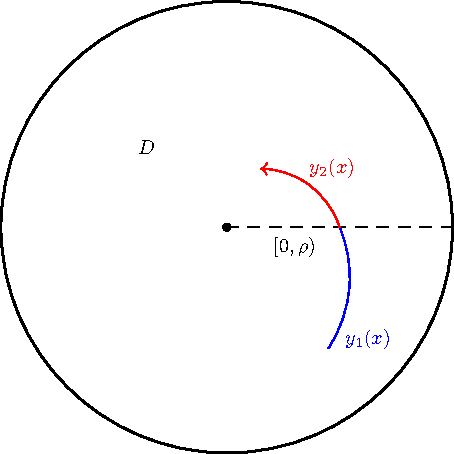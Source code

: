 import graph;
size(8cm);
real labelscalefactor = 0.25; /* changes label-to-point distance */
pen dps = linewidth(0.7) + fontsize(10); defaultpen(dps); /* default pen style */ 
pen dotstyle = black; /* point style */ 

draw(circle((0,0), 1), linewidth(1)); 
draw((0,0)--(1,0), dashed);
draw(0.7*dir(-50)..0.6*dir(-25)..(0.5,0), blue);
draw((0.5,0)..0.4*dir(30)..0.3*dir(60), arrow=Arrow(TeXHead), red);


dot((0.,0.));

label("$[0,\rho)$", 0.3*dir(0), S*1.5);
label("$D$", 0.5*dir(135));
label("$y_1(x)$", 0.7*dir(-45), E, blue);
label("$y_2(x)$", 0.4*dir(30), NE, red);
